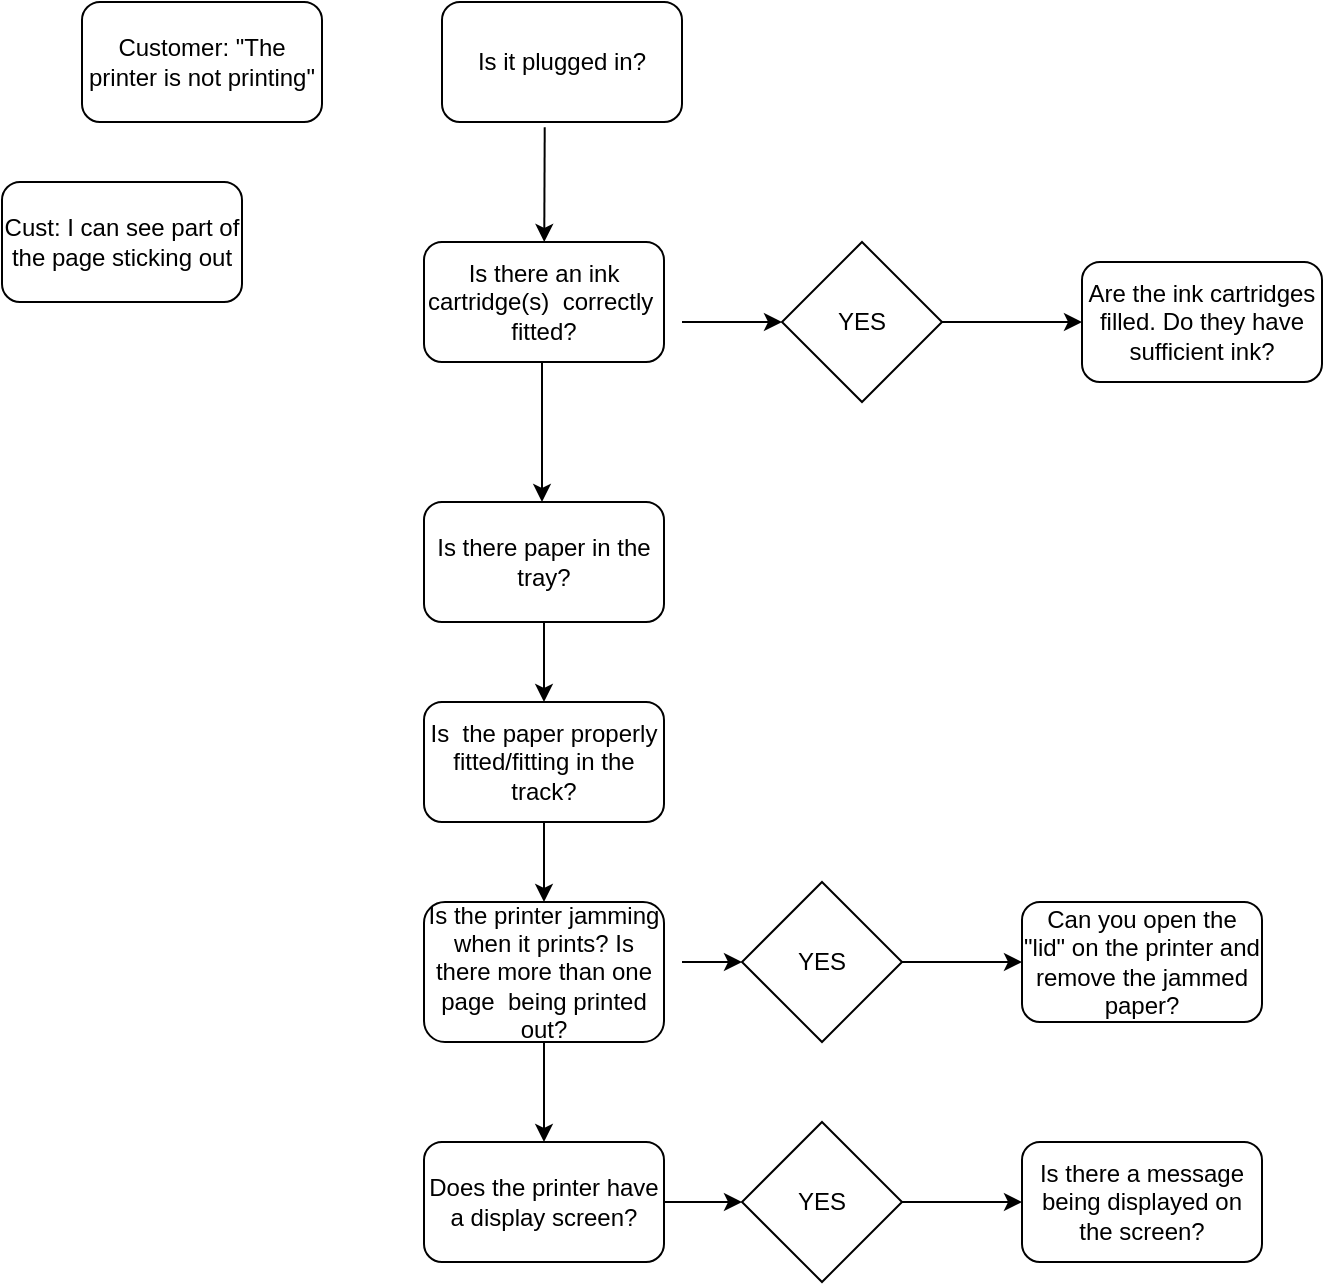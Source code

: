 <mxfile version="14.4.0" type="github">
  <diagram id="DM9bzLAxxgltcUpwpXC7" name="Page-1">
    <mxGraphModel dx="782" dy="469" grid="1" gridSize="10" guides="1" tooltips="1" connect="1" arrows="1" fold="1" page="1" pageScale="1" pageWidth="850" pageHeight="1100" math="0" shadow="0">
      <root>
        <mxCell id="0" />
        <mxCell id="1" parent="0" />
        <mxCell id="4yBhDFMyqruRVCVulNQJ-1" value="Customer: &quot;The printer is not printing&quot;" style="rounded=1;whiteSpace=wrap;html=1;" vertex="1" parent="1">
          <mxGeometry x="40" y="40" width="120" height="60" as="geometry" />
        </mxCell>
        <mxCell id="4yBhDFMyqruRVCVulNQJ-2" value="Is it plugged in?" style="rounded=1;whiteSpace=wrap;html=1;" vertex="1" parent="1">
          <mxGeometry x="220" y="40" width="120" height="60" as="geometry" />
        </mxCell>
        <mxCell id="4yBhDFMyqruRVCVulNQJ-3" value="" style="endArrow=classic;html=1;exitX=0.428;exitY=1.044;exitDx=0;exitDy=0;exitPerimeter=0;" edge="1" parent="1" source="4yBhDFMyqruRVCVulNQJ-2" target="4yBhDFMyqruRVCVulNQJ-4">
          <mxGeometry width="50" height="50" relative="1" as="geometry">
            <mxPoint x="255" y="170" as="sourcePoint" />
            <mxPoint x="271" y="160" as="targetPoint" />
          </mxGeometry>
        </mxCell>
        <mxCell id="4yBhDFMyqruRVCVulNQJ-4" value="Is there an ink cartridge(s)&amp;nbsp; correctly&amp;nbsp; fitted?" style="rounded=1;whiteSpace=wrap;html=1;" vertex="1" parent="1">
          <mxGeometry x="211" y="160" width="120" height="60" as="geometry" />
        </mxCell>
        <mxCell id="4yBhDFMyqruRVCVulNQJ-5" value="" style="endArrow=classic;html=1;" edge="1" parent="1">
          <mxGeometry width="50" height="50" relative="1" as="geometry">
            <mxPoint x="270" y="220" as="sourcePoint" />
            <mxPoint x="270" y="290" as="targetPoint" />
            <Array as="points">
              <mxPoint x="270" y="220" />
              <mxPoint x="270" y="250" />
            </Array>
          </mxGeometry>
        </mxCell>
        <mxCell id="4yBhDFMyqruRVCVulNQJ-8" value="Is there paper in the tray?" style="rounded=1;whiteSpace=wrap;html=1;" vertex="1" parent="1">
          <mxGeometry x="211" y="290" width="120" height="60" as="geometry" />
        </mxCell>
        <mxCell id="4yBhDFMyqruRVCVulNQJ-9" value="Is&amp;nbsp; the paper properly fitted/fitting in the track?" style="rounded=1;whiteSpace=wrap;html=1;" vertex="1" parent="1">
          <mxGeometry x="211" y="390" width="120" height="60" as="geometry" />
        </mxCell>
        <mxCell id="4yBhDFMyqruRVCVulNQJ-10" value="Cust: I can see part of the page sticking out" style="rounded=1;whiteSpace=wrap;html=1;" vertex="1" parent="1">
          <mxGeometry y="130" width="120" height="60" as="geometry" />
        </mxCell>
        <mxCell id="4yBhDFMyqruRVCVulNQJ-11" value="" style="endArrow=classic;html=1;exitX=0.5;exitY=1;exitDx=0;exitDy=0;entryX=0.5;entryY=0;entryDx=0;entryDy=0;" edge="1" parent="1" source="4yBhDFMyqruRVCVulNQJ-8" target="4yBhDFMyqruRVCVulNQJ-9">
          <mxGeometry width="50" height="50" relative="1" as="geometry">
            <mxPoint x="380" y="360" as="sourcePoint" />
            <mxPoint x="430" y="310" as="targetPoint" />
          </mxGeometry>
        </mxCell>
        <mxCell id="4yBhDFMyqruRVCVulNQJ-12" value="Is the printer jamming when it prints? Is there more than one page&amp;nbsp; being printed out?" style="rounded=1;whiteSpace=wrap;html=1;" vertex="1" parent="1">
          <mxGeometry x="211" y="490" width="120" height="70" as="geometry" />
        </mxCell>
        <mxCell id="4yBhDFMyqruRVCVulNQJ-13" value="" style="endArrow=classic;html=1;exitX=0.5;exitY=1;exitDx=0;exitDy=0;entryX=0.5;entryY=0;entryDx=0;entryDy=0;" edge="1" parent="1" source="4yBhDFMyqruRVCVulNQJ-9" target="4yBhDFMyqruRVCVulNQJ-12">
          <mxGeometry width="50" height="50" relative="1" as="geometry">
            <mxPoint x="380" y="520" as="sourcePoint" />
            <mxPoint x="430" y="470" as="targetPoint" />
          </mxGeometry>
        </mxCell>
        <mxCell id="4yBhDFMyqruRVCVulNQJ-20" value="" style="edgeStyle=orthogonalEdgeStyle;rounded=0;orthogonalLoop=1;jettySize=auto;html=1;" edge="1" parent="1" source="4yBhDFMyqruRVCVulNQJ-14" target="4yBhDFMyqruRVCVulNQJ-18">
          <mxGeometry relative="1" as="geometry" />
        </mxCell>
        <mxCell id="4yBhDFMyqruRVCVulNQJ-14" value="YES" style="rhombus;whiteSpace=wrap;html=1;" vertex="1" parent="1">
          <mxGeometry x="370" y="480" width="80" height="80" as="geometry" />
        </mxCell>
        <mxCell id="4yBhDFMyqruRVCVulNQJ-15" value="" style="endArrow=classic;html=1;entryX=0;entryY=0.5;entryDx=0;entryDy=0;" edge="1" parent="1" target="4yBhDFMyqruRVCVulNQJ-14">
          <mxGeometry width="50" height="50" relative="1" as="geometry">
            <mxPoint x="340" y="520" as="sourcePoint" />
            <mxPoint x="430" y="470" as="targetPoint" />
          </mxGeometry>
        </mxCell>
        <mxCell id="4yBhDFMyqruRVCVulNQJ-18" value="Can you open the &quot;lid&quot; on the printer and remove the jammed paper?" style="rounded=1;whiteSpace=wrap;html=1;" vertex="1" parent="1">
          <mxGeometry x="510" y="490" width="120" height="60" as="geometry" />
        </mxCell>
        <mxCell id="4yBhDFMyqruRVCVulNQJ-21" value="Does the printer have a display screen?" style="rounded=1;whiteSpace=wrap;html=1;" vertex="1" parent="1">
          <mxGeometry x="211" y="610" width="120" height="60" as="geometry" />
        </mxCell>
        <mxCell id="4yBhDFMyqruRVCVulNQJ-22" value="YES" style="rhombus;whiteSpace=wrap;html=1;" vertex="1" parent="1">
          <mxGeometry x="390" y="160" width="80" height="80" as="geometry" />
        </mxCell>
        <mxCell id="4yBhDFMyqruRVCVulNQJ-23" value="" style="endArrow=classic;html=1;entryX=0;entryY=0.5;entryDx=0;entryDy=0;" edge="1" parent="1" target="4yBhDFMyqruRVCVulNQJ-22">
          <mxGeometry width="50" height="50" relative="1" as="geometry">
            <mxPoint x="340" y="200" as="sourcePoint" />
            <mxPoint x="430" y="240" as="targetPoint" />
            <Array as="points">
              <mxPoint x="360" y="200" />
            </Array>
          </mxGeometry>
        </mxCell>
        <mxCell id="4yBhDFMyqruRVCVulNQJ-24" value="Are the ink cartridges filled. Do they have sufficient ink?" style="rounded=1;whiteSpace=wrap;html=1;" vertex="1" parent="1">
          <mxGeometry x="540" y="170" width="120" height="60" as="geometry" />
        </mxCell>
        <mxCell id="4yBhDFMyqruRVCVulNQJ-26" value="" style="endArrow=classic;html=1;entryX=0;entryY=0.5;entryDx=0;entryDy=0;exitX=1;exitY=0.5;exitDx=0;exitDy=0;" edge="1" parent="1" source="4yBhDFMyqruRVCVulNQJ-22" target="4yBhDFMyqruRVCVulNQJ-24">
          <mxGeometry width="50" height="50" relative="1" as="geometry">
            <mxPoint x="380" y="280" as="sourcePoint" />
            <mxPoint x="430" y="230" as="targetPoint" />
          </mxGeometry>
        </mxCell>
        <mxCell id="4yBhDFMyqruRVCVulNQJ-27" value="Is there a message being displayed on the screen?" style="rounded=1;whiteSpace=wrap;html=1;" vertex="1" parent="1">
          <mxGeometry x="510" y="610" width="120" height="60" as="geometry" />
        </mxCell>
        <mxCell id="4yBhDFMyqruRVCVulNQJ-30" value="" style="endArrow=classic;html=1;exitX=0.5;exitY=1;exitDx=0;exitDy=0;entryX=0.5;entryY=0;entryDx=0;entryDy=0;" edge="1" parent="1" source="4yBhDFMyqruRVCVulNQJ-12" target="4yBhDFMyqruRVCVulNQJ-21">
          <mxGeometry width="50" height="50" relative="1" as="geometry">
            <mxPoint x="380" y="650" as="sourcePoint" />
            <mxPoint x="430" y="600" as="targetPoint" />
          </mxGeometry>
        </mxCell>
        <mxCell id="4yBhDFMyqruRVCVulNQJ-32" value="YES" style="rhombus;whiteSpace=wrap;html=1;" vertex="1" parent="1">
          <mxGeometry x="370" y="600" width="80" height="80" as="geometry" />
        </mxCell>
        <mxCell id="4yBhDFMyqruRVCVulNQJ-37" value="" style="endArrow=classic;html=1;exitX=1;exitY=0.5;exitDx=0;exitDy=0;entryX=0;entryY=0.5;entryDx=0;entryDy=0;" edge="1" parent="1" source="4yBhDFMyqruRVCVulNQJ-21" target="4yBhDFMyqruRVCVulNQJ-32">
          <mxGeometry width="50" height="50" relative="1" as="geometry">
            <mxPoint x="380" y="650" as="sourcePoint" />
            <mxPoint x="370" y="630" as="targetPoint" />
          </mxGeometry>
        </mxCell>
        <mxCell id="4yBhDFMyqruRVCVulNQJ-40" value="" style="endArrow=classic;html=1;entryX=0;entryY=0.5;entryDx=0;entryDy=0;" edge="1" parent="1" target="4yBhDFMyqruRVCVulNQJ-27">
          <mxGeometry width="50" height="50" relative="1" as="geometry">
            <mxPoint x="450" y="640" as="sourcePoint" />
            <mxPoint x="430" y="600" as="targetPoint" />
          </mxGeometry>
        </mxCell>
      </root>
    </mxGraphModel>
  </diagram>
</mxfile>
